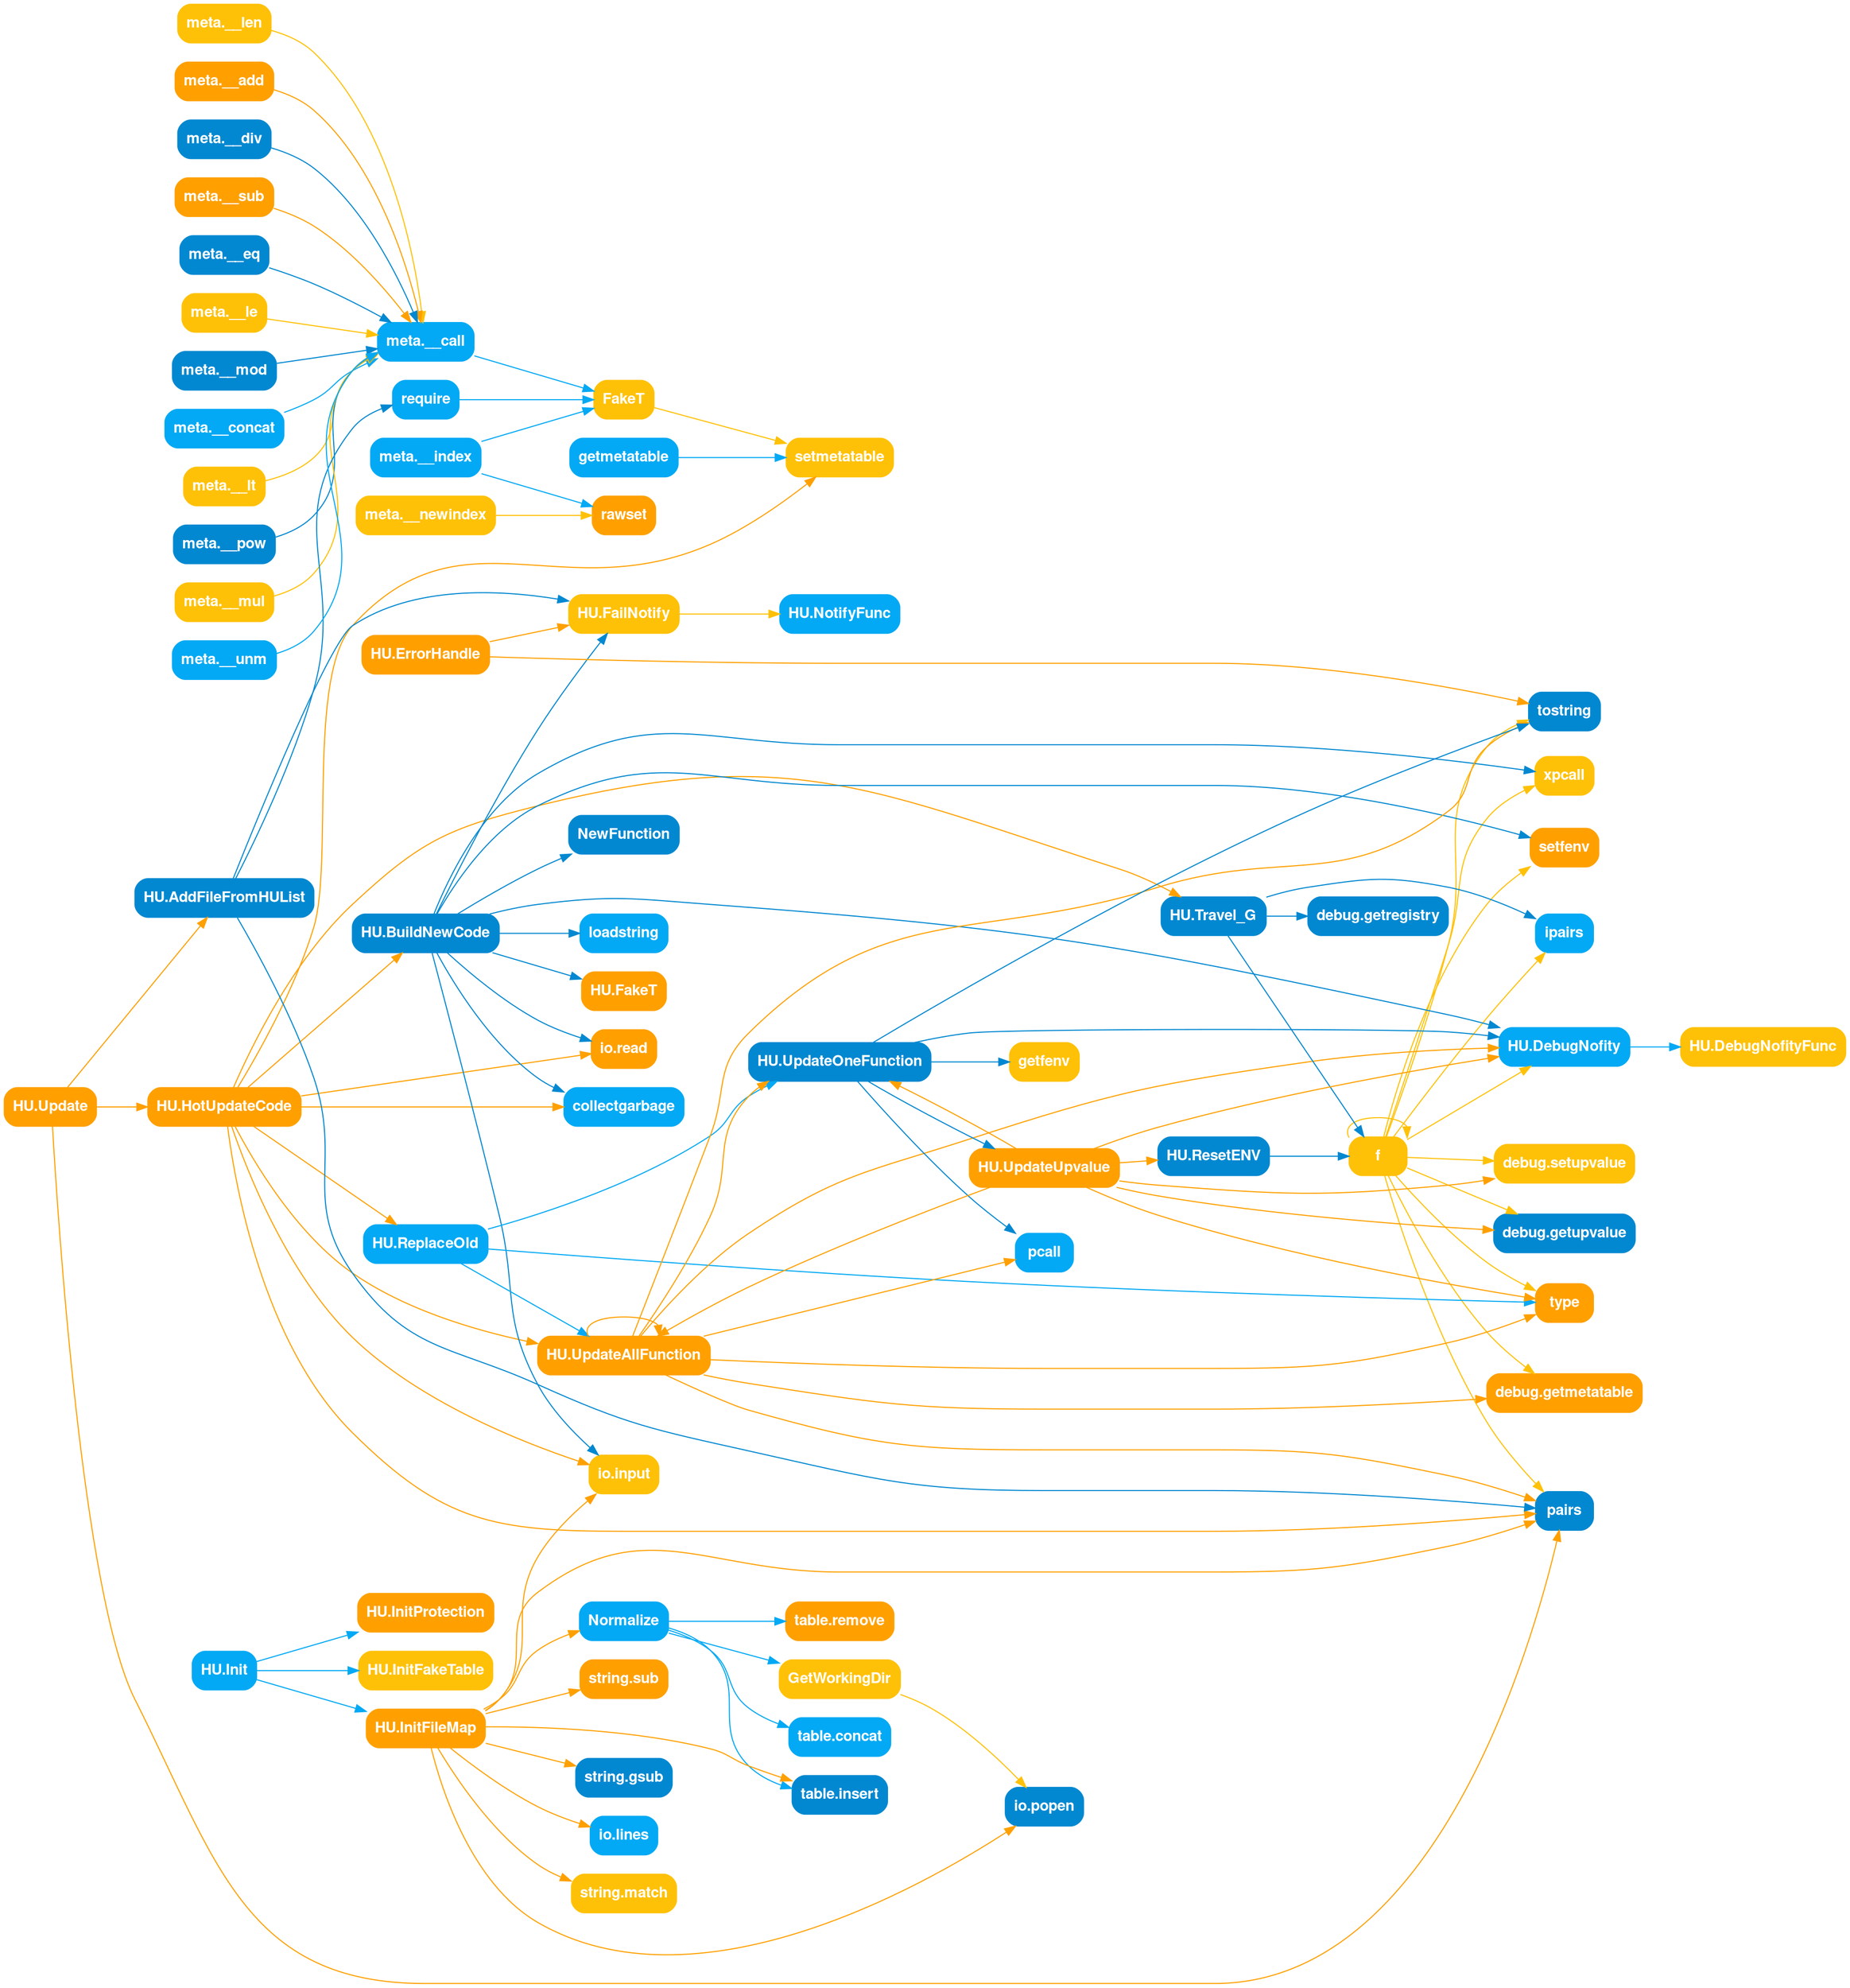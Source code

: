 digraph g {
rankdir=LR;
node [peripheries=1 fontname="helvetica bold" fontcolor="#ffffff"];
"meta.__eq" -> "meta.__call" [color="#0288d1"];
"meta.__eq" [color="#0288d1" shape="box" style="rounded,filled"];
"meta.__call" [color="#03a9f4" shape="box" style="rounded,filled"];
f -> type [color="#ffc107"];
f [color="#ffc107" shape="box" style="rounded,filled"];
type [color="#ffa000" shape="box" style="rounded,filled"];
f -> "debug.getupvalue" [color="#ffc107"];
f [color="#ffc107" shape="box" style="rounded,filled"];
"debug.getupvalue" [color="#0288d1" shape="box" style="rounded,filled"];
f -> ipairs [color="#ffc107"];
f [color="#ffc107" shape="box" style="rounded,filled"];
ipairs [color="#03a9f4" shape="box" style="rounded,filled"];
f -> "debug.setupvalue" [color="#ffc107"];
f [color="#ffc107" shape="box" style="rounded,filled"];
"debug.setupvalue" [color="#ffc107" shape="box" style="rounded,filled"];
f -> f [color="#ffc107"];
f [color="#ffc107" shape="box" style="rounded,filled"];
f [color="#ffc107" shape="box" style="rounded,filled"];
f -> "debug.getmetatable" [color="#ffc107"];
f [color="#ffc107" shape="box" style="rounded,filled"];
"debug.getmetatable" [color="#ffa000" shape="box" style="rounded,filled"];
f -> pairs [color="#ffc107"];
f [color="#ffc107" shape="box" style="rounded,filled"];
pairs [color="#0288d1" shape="box" style="rounded,filled"];
f -> "HU.DebugNofity" [color="#ffc107"];
f [color="#ffc107" shape="box" style="rounded,filled"];
"HU.DebugNofity" [color="#03a9f4" shape="box" style="rounded,filled"];
f -> xpcall [color="#ffc107"];
f [color="#ffc107" shape="box" style="rounded,filled"];
xpcall [color="#ffc107" shape="box" style="rounded,filled"];
f -> setfenv [color="#ffc107"];
f [color="#ffc107" shape="box" style="rounded,filled"];
setfenv [color="#ffa000" shape="box" style="rounded,filled"];
f -> tostring [color="#ffc107"];
f [color="#ffc107" shape="box" style="rounded,filled"];
tostring [color="#0288d1" shape="box" style="rounded,filled"];
Normalize -> GetWorkingDir [color="#03a9f4"];
Normalize [color="#03a9f4" shape="box" style="rounded,filled"];
GetWorkingDir [color="#ffc107" shape="box" style="rounded,filled"];
Normalize -> "table.remove" [color="#03a9f4"];
Normalize [color="#03a9f4" shape="box" style="rounded,filled"];
"table.remove" [color="#ffa000" shape="box" style="rounded,filled"];
Normalize -> "table.insert" [color="#03a9f4"];
Normalize [color="#03a9f4" shape="box" style="rounded,filled"];
"table.insert" [color="#0288d1" shape="box" style="rounded,filled"];
Normalize -> "table.concat" [color="#03a9f4"];
Normalize [color="#03a9f4" shape="box" style="rounded,filled"];
"table.concat" [color="#03a9f4" shape="box" style="rounded,filled"];
"meta.__le" -> "meta.__call" [color="#ffc107"];
"meta.__le" [color="#ffc107" shape="box" style="rounded,filled"];
"meta.__call" [color="#03a9f4" shape="box" style="rounded,filled"];
"HU.HotUpdateCode" -> "HU.BuildNewCode" [color="#ffa000"];
"HU.HotUpdateCode" [color="#ffa000" shape="box" style="rounded,filled"];
"HU.BuildNewCode" [color="#0288d1" shape="box" style="rounded,filled"];
"HU.HotUpdateCode" -> "HU.ReplaceOld" [color="#ffa000"];
"HU.HotUpdateCode" [color="#ffa000" shape="box" style="rounded,filled"];
"HU.ReplaceOld" [color="#03a9f4" shape="box" style="rounded,filled"];
"HU.HotUpdateCode" -> pairs [color="#ffa000"];
"HU.HotUpdateCode" [color="#ffa000" shape="box" style="rounded,filled"];
pairs [color="#0288d1" shape="box" style="rounded,filled"];
"HU.HotUpdateCode" -> setmetatable [color="#ffa000"];
"HU.HotUpdateCode" [color="#ffa000" shape="box" style="rounded,filled"];
setmetatable [color="#ffc107" shape="box" style="rounded,filled"];
"HU.HotUpdateCode" -> "HU.UpdateAllFunction" [color="#ffa000"];
"HU.HotUpdateCode" [color="#ffa000" shape="box" style="rounded,filled"];
"HU.UpdateAllFunction" [color="#ffa000" shape="box" style="rounded,filled"];
"HU.HotUpdateCode" -> "HU.Travel_G" [color="#ffa000"];
"HU.HotUpdateCode" [color="#ffa000" shape="box" style="rounded,filled"];
"HU.Travel_G" [color="#0288d1" shape="box" style="rounded,filled"];
"HU.HotUpdateCode" -> collectgarbage [color="#ffa000"];
"HU.HotUpdateCode" [color="#ffa000" shape="box" style="rounded,filled"];
collectgarbage [color="#03a9f4" shape="box" style="rounded,filled"];
"HU.HotUpdateCode" -> "io.input" [color="#ffa000"];
"HU.HotUpdateCode" [color="#ffa000" shape="box" style="rounded,filled"];
"io.input" [color="#ffc107" shape="box" style="rounded,filled"];
"HU.HotUpdateCode" -> "io.read" [color="#ffa000"];
"HU.HotUpdateCode" [color="#ffa000" shape="box" style="rounded,filled"];
"io.read" [color="#ffa000" shape="box" style="rounded,filled"];
"HU.UpdateOneFunction" -> tostring [color="#0288d1"];
"HU.UpdateOneFunction" [color="#0288d1" shape="box" style="rounded,filled"];
tostring [color="#0288d1" shape="box" style="rounded,filled"];
"HU.UpdateOneFunction" -> "HU.DebugNofity" [color="#0288d1"];
"HU.UpdateOneFunction" [color="#0288d1" shape="box" style="rounded,filled"];
"HU.DebugNofity" [color="#03a9f4" shape="box" style="rounded,filled"];
"HU.UpdateOneFunction" -> pcall [color="#0288d1"];
"HU.UpdateOneFunction" [color="#0288d1" shape="box" style="rounded,filled"];
pcall [color="#03a9f4" shape="box" style="rounded,filled"];
"HU.UpdateOneFunction" -> getfenv [color="#0288d1"];
"HU.UpdateOneFunction" [color="#0288d1" shape="box" style="rounded,filled"];
getfenv [color="#ffc107" shape="box" style="rounded,filled"];
"HU.UpdateOneFunction" -> "HU.UpdateUpvalue" [color="#0288d1"];
"HU.UpdateOneFunction" [color="#0288d1" shape="box" style="rounded,filled"];
"HU.UpdateUpvalue" [color="#ffa000" shape="box" style="rounded,filled"];
"meta.__mod" -> "meta.__call" [color="#0288d1"];
"meta.__mod" [color="#0288d1" shape="box" style="rounded,filled"];
"meta.__call" [color="#03a9f4" shape="box" style="rounded,filled"];
"meta.__concat" -> "meta.__call" [color="#03a9f4"];
"meta.__concat" [color="#03a9f4" shape="box" style="rounded,filled"];
"meta.__call" [color="#03a9f4" shape="box" style="rounded,filled"];
"meta.__lt" -> "meta.__call" [color="#ffc107"];
"meta.__lt" [color="#ffc107" shape="box" style="rounded,filled"];
"meta.__call" [color="#03a9f4" shape="box" style="rounded,filled"];
"HU.InitFileMap" -> pairs [color="#ffa000"];
"HU.InitFileMap" [color="#ffa000" shape="box" style="rounded,filled"];
pairs [color="#0288d1" shape="box" style="rounded,filled"];
"HU.InitFileMap" -> Normalize [color="#ffa000"];
"HU.InitFileMap" [color="#ffa000" shape="box" style="rounded,filled"];
Normalize [color="#03a9f4" shape="box" style="rounded,filled"];
"HU.InitFileMap" -> "io.popen" [color="#ffa000"];
"HU.InitFileMap" [color="#ffa000" shape="box" style="rounded,filled"];
"io.popen" [color="#0288d1" shape="box" style="rounded,filled"];
"HU.InitFileMap" -> "io.input" [color="#ffa000"];
"HU.InitFileMap" [color="#ffa000" shape="box" style="rounded,filled"];
"io.input" [color="#ffc107" shape="box" style="rounded,filled"];
"HU.InitFileMap" -> "io.lines" [color="#ffa000"];
"HU.InitFileMap" [color="#ffa000" shape="box" style="rounded,filled"];
"io.lines" [color="#03a9f4" shape="box" style="rounded,filled"];
"HU.InitFileMap" -> "string.match" [color="#ffa000"];
"HU.InitFileMap" [color="#ffa000" shape="box" style="rounded,filled"];
"string.match" [color="#ffc107" shape="box" style="rounded,filled"];
"HU.InitFileMap" -> "string.sub" [color="#ffa000"];
"HU.InitFileMap" [color="#ffa000" shape="box" style="rounded,filled"];
"string.sub" [color="#ffa000" shape="box" style="rounded,filled"];
"HU.InitFileMap" -> "string.gsub" [color="#ffa000"];
"HU.InitFileMap" [color="#ffa000" shape="box" style="rounded,filled"];
"string.gsub" [color="#0288d1" shape="box" style="rounded,filled"];
"HU.InitFileMap" -> "table.insert" [color="#ffa000"];
"HU.InitFileMap" [color="#ffa000" shape="box" style="rounded,filled"];
"table.insert" [color="#0288d1" shape="box" style="rounded,filled"];
"meta.__index" -> FakeT [color="#03a9f4"];
"meta.__index" [color="#03a9f4" shape="box" style="rounded,filled"];
FakeT [color="#ffc107" shape="box" style="rounded,filled"];
"meta.__index" -> rawset [color="#03a9f4"];
"meta.__index" [color="#03a9f4" shape="box" style="rounded,filled"];
rawset [color="#ffa000" shape="box" style="rounded,filled"];
"HU.Travel_G" -> f [color="#0288d1"];
"HU.Travel_G" [color="#0288d1" shape="box" style="rounded,filled"];
f [color="#ffc107" shape="box" style="rounded,filled"];
"HU.Travel_G" -> "debug.getregistry" [color="#0288d1"];
"HU.Travel_G" [color="#0288d1" shape="box" style="rounded,filled"];
"debug.getregistry" [color="#0288d1" shape="box" style="rounded,filled"];
"HU.Travel_G" -> ipairs [color="#0288d1"];
"HU.Travel_G" [color="#0288d1" shape="box" style="rounded,filled"];
ipairs [color="#03a9f4" shape="box" style="rounded,filled"];
FakeT -> setmetatable [color="#ffc107"];
FakeT [color="#ffc107" shape="box" style="rounded,filled"];
setmetatable [color="#ffc107" shape="box" style="rounded,filled"];
"HU.BuildNewCode" -> "io.input" [color="#0288d1"];
"HU.BuildNewCode" [color="#0288d1" shape="box" style="rounded,filled"];
"io.input" [color="#ffc107" shape="box" style="rounded,filled"];
"HU.BuildNewCode" -> "io.read" [color="#0288d1"];
"HU.BuildNewCode" [color="#0288d1" shape="box" style="rounded,filled"];
"io.read" [color="#ffa000" shape="box" style="rounded,filled"];
"HU.BuildNewCode" -> "HU.DebugNofity" [color="#0288d1"];
"HU.BuildNewCode" [color="#0288d1" shape="box" style="rounded,filled"];
"HU.DebugNofity" [color="#03a9f4" shape="box" style="rounded,filled"];
"HU.BuildNewCode" -> loadstring [color="#0288d1"];
"HU.BuildNewCode" [color="#0288d1" shape="box" style="rounded,filled"];
loadstring [color="#03a9f4" shape="box" style="rounded,filled"];
"HU.BuildNewCode" -> "HU.FailNotify" [color="#0288d1"];
"HU.BuildNewCode" [color="#0288d1" shape="box" style="rounded,filled"];
"HU.FailNotify" [color="#ffc107" shape="box" style="rounded,filled"];
"HU.BuildNewCode" -> collectgarbage [color="#0288d1"];
"HU.BuildNewCode" [color="#0288d1" shape="box" style="rounded,filled"];
collectgarbage [color="#03a9f4" shape="box" style="rounded,filled"];
"HU.BuildNewCode" -> "HU.FakeT" [color="#0288d1"];
"HU.BuildNewCode" [color="#0288d1" shape="box" style="rounded,filled"];
"HU.FakeT" [color="#ffa000" shape="box" style="rounded,filled"];
"HU.BuildNewCode" -> setfenv [color="#0288d1"];
"HU.BuildNewCode" [color="#0288d1" shape="box" style="rounded,filled"];
setfenv [color="#ffa000" shape="box" style="rounded,filled"];
"HU.BuildNewCode" -> xpcall [color="#0288d1"];
"HU.BuildNewCode" [color="#0288d1" shape="box" style="rounded,filled"];
xpcall [color="#ffc107" shape="box" style="rounded,filled"];
"HU.BuildNewCode" -> NewFunction [color="#0288d1"];
"HU.BuildNewCode" [color="#0288d1" shape="box" style="rounded,filled"];
NewFunction [color="#0288d1" shape="box" style="rounded,filled"];
"HU.FailNotify" -> "HU.NotifyFunc" [color="#ffc107"];
"HU.FailNotify" [color="#ffc107" shape="box" style="rounded,filled"];
"HU.NotifyFunc" [color="#03a9f4" shape="box" style="rounded,filled"];
"HU.DebugNofity" -> "HU.DebugNofityFunc" [color="#03a9f4"];
"HU.DebugNofity" [color="#03a9f4" shape="box" style="rounded,filled"];
"HU.DebugNofityFunc" [color="#ffc107" shape="box" style="rounded,filled"];
"HU.ErrorHandle" -> "HU.FailNotify" [color="#ffa000"];
"HU.ErrorHandle" [color="#ffa000" shape="box" style="rounded,filled"];
"HU.FailNotify" [color="#ffc107" shape="box" style="rounded,filled"];
"HU.ErrorHandle" -> tostring [color="#ffa000"];
"HU.ErrorHandle" [color="#ffa000" shape="box" style="rounded,filled"];
tostring [color="#0288d1" shape="box" style="rounded,filled"];
"meta.__pow" -> "meta.__call" [color="#0288d1"];
"meta.__pow" [color="#0288d1" shape="box" style="rounded,filled"];
"meta.__call" [color="#03a9f4" shape="box" style="rounded,filled"];
getmetatable -> setmetatable [color="#03a9f4"];
getmetatable [color="#03a9f4" shape="box" style="rounded,filled"];
setmetatable [color="#ffc107" shape="box" style="rounded,filled"];
"meta.__mul" -> "meta.__call" [color="#ffc107"];
"meta.__mul" [color="#ffc107" shape="box" style="rounded,filled"];
"meta.__call" [color="#03a9f4" shape="box" style="rounded,filled"];
GetWorkingDir -> "io.popen" [color="#ffc107"];
GetWorkingDir [color="#ffc107" shape="box" style="rounded,filled"];
"io.popen" [color="#0288d1" shape="box" style="rounded,filled"];
"HU.Update" -> "HU.AddFileFromHUList" [color="#ffa000"];
"HU.Update" [color="#ffa000" shape="box" style="rounded,filled"];
"HU.AddFileFromHUList" [color="#0288d1" shape="box" style="rounded,filled"];
"HU.Update" -> pairs [color="#ffa000"];
"HU.Update" [color="#ffa000" shape="box" style="rounded,filled"];
pairs [color="#0288d1" shape="box" style="rounded,filled"];
"HU.Update" -> "HU.HotUpdateCode" [color="#ffa000"];
"HU.Update" [color="#ffa000" shape="box" style="rounded,filled"];
"HU.HotUpdateCode" [color="#ffa000" shape="box" style="rounded,filled"];
"HU.Init" -> "HU.InitFileMap" [color="#03a9f4"];
"HU.Init" [color="#03a9f4" shape="box" style="rounded,filled"];
"HU.InitFileMap" [color="#ffa000" shape="box" style="rounded,filled"];
"HU.Init" -> "HU.InitFakeTable" [color="#03a9f4"];
"HU.Init" [color="#03a9f4" shape="box" style="rounded,filled"];
"HU.InitFakeTable" [color="#ffc107" shape="box" style="rounded,filled"];
"HU.Init" -> "HU.InitProtection" [color="#03a9f4"];
"HU.Init" [color="#03a9f4" shape="box" style="rounded,filled"];
"HU.InitProtection" [color="#ffa000" shape="box" style="rounded,filled"];
"HU.ResetENV" -> f [color="#0288d1"];
"HU.ResetENV" [color="#0288d1" shape="box" style="rounded,filled"];
f [color="#ffc107" shape="box" style="rounded,filled"];
"meta.__unm" -> "meta.__call" [color="#03a9f4"];
"meta.__unm" [color="#03a9f4" shape="box" style="rounded,filled"];
"meta.__call" [color="#03a9f4" shape="box" style="rounded,filled"];
"meta.__len" -> "meta.__call" [color="#ffc107"];
"meta.__len" [color="#ffc107" shape="box" style="rounded,filled"];
"meta.__call" [color="#03a9f4" shape="box" style="rounded,filled"];
"meta.__add" -> "meta.__call" [color="#ffa000"];
"meta.__add" [color="#ffa000" shape="box" style="rounded,filled"];
"meta.__call" [color="#03a9f4" shape="box" style="rounded,filled"];
"meta.__div" -> "meta.__call" [color="#0288d1"];
"meta.__div" [color="#0288d1" shape="box" style="rounded,filled"];
"meta.__call" [color="#03a9f4" shape="box" style="rounded,filled"];
"HU.ReplaceOld" -> type [color="#03a9f4"];
"HU.ReplaceOld" [color="#03a9f4" shape="box" style="rounded,filled"];
type [color="#ffa000" shape="box" style="rounded,filled"];
"HU.ReplaceOld" -> "HU.UpdateAllFunction" [color="#03a9f4"];
"HU.ReplaceOld" [color="#03a9f4" shape="box" style="rounded,filled"];
"HU.UpdateAllFunction" [color="#ffa000" shape="box" style="rounded,filled"];
"HU.ReplaceOld" -> "HU.UpdateOneFunction" [color="#03a9f4"];
"HU.ReplaceOld" [color="#03a9f4" shape="box" style="rounded,filled"];
"HU.UpdateOneFunction" [color="#0288d1" shape="box" style="rounded,filled"];
require -> FakeT [color="#03a9f4"];
require [color="#03a9f4" shape="box" style="rounded,filled"];
FakeT [color="#ffc107" shape="box" style="rounded,filled"];
"HU.UpdateUpvalue" -> "HU.DebugNofity" [color="#ffa000"];
"HU.UpdateUpvalue" [color="#ffa000" shape="box" style="rounded,filled"];
"HU.DebugNofity" [color="#03a9f4" shape="box" style="rounded,filled"];
"HU.UpdateUpvalue" -> "debug.getupvalue" [color="#ffa000"];
"HU.UpdateUpvalue" [color="#ffa000" shape="box" style="rounded,filled"];
"debug.getupvalue" [color="#0288d1" shape="box" style="rounded,filled"];
"HU.UpdateUpvalue" -> type [color="#ffa000"];
"HU.UpdateUpvalue" [color="#ffa000" shape="box" style="rounded,filled"];
type [color="#ffa000" shape="box" style="rounded,filled"];
"HU.UpdateUpvalue" -> "debug.setupvalue" [color="#ffa000"];
"HU.UpdateUpvalue" [color="#ffa000" shape="box" style="rounded,filled"];
"debug.setupvalue" [color="#ffc107" shape="box" style="rounded,filled"];
"HU.UpdateUpvalue" -> "HU.UpdateOneFunction" [color="#ffa000"];
"HU.UpdateUpvalue" [color="#ffa000" shape="box" style="rounded,filled"];
"HU.UpdateOneFunction" [color="#0288d1" shape="box" style="rounded,filled"];
"HU.UpdateUpvalue" -> "HU.UpdateAllFunction" [color="#ffa000"];
"HU.UpdateUpvalue" [color="#ffa000" shape="box" style="rounded,filled"];
"HU.UpdateAllFunction" [color="#ffa000" shape="box" style="rounded,filled"];
"HU.UpdateUpvalue" -> "HU.ResetENV" [color="#ffa000"];
"HU.UpdateUpvalue" [color="#ffa000" shape="box" style="rounded,filled"];
"HU.ResetENV" [color="#0288d1" shape="box" style="rounded,filled"];
"HU.UpdateAllFunction" -> tostring [color="#ffa000"];
"HU.UpdateAllFunction" [color="#ffa000" shape="box" style="rounded,filled"];
tostring [color="#0288d1" shape="box" style="rounded,filled"];
"HU.UpdateAllFunction" -> "HU.DebugNofity" [color="#ffa000"];
"HU.UpdateAllFunction" [color="#ffa000" shape="box" style="rounded,filled"];
"HU.DebugNofity" [color="#03a9f4" shape="box" style="rounded,filled"];
"HU.UpdateAllFunction" -> pairs [color="#ffa000"];
"HU.UpdateAllFunction" [color="#ffa000" shape="box" style="rounded,filled"];
pairs [color="#0288d1" shape="box" style="rounded,filled"];
"HU.UpdateAllFunction" -> type [color="#ffa000"];
"HU.UpdateAllFunction" [color="#ffa000" shape="box" style="rounded,filled"];
type [color="#ffa000" shape="box" style="rounded,filled"];
"HU.UpdateAllFunction" -> "HU.UpdateOneFunction" [color="#ffa000"];
"HU.UpdateAllFunction" [color="#ffa000" shape="box" style="rounded,filled"];
"HU.UpdateOneFunction" [color="#0288d1" shape="box" style="rounded,filled"];
"HU.UpdateAllFunction" -> "HU.UpdateAllFunction" [color="#ffa000"];
"HU.UpdateAllFunction" [color="#ffa000" shape="box" style="rounded,filled"];
"HU.UpdateAllFunction" [color="#ffa000" shape="box" style="rounded,filled"];
"HU.UpdateAllFunction" -> pcall [color="#ffa000"];
"HU.UpdateAllFunction" [color="#ffa000" shape="box" style="rounded,filled"];
pcall [color="#03a9f4" shape="box" style="rounded,filled"];
"HU.UpdateAllFunction" -> "debug.getmetatable" [color="#ffa000"];
"HU.UpdateAllFunction" [color="#ffa000" shape="box" style="rounded,filled"];
"debug.getmetatable" [color="#ffa000" shape="box" style="rounded,filled"];
"meta.__newindex" -> rawset [color="#ffc107"];
"meta.__newindex" [color="#ffc107" shape="box" style="rounded,filled"];
rawset [color="#ffa000" shape="box" style="rounded,filled"];
"HU.AddFileFromHUList" -> require [color="#0288d1"];
"HU.AddFileFromHUList" [color="#0288d1" shape="box" style="rounded,filled"];
require [color="#03a9f4" shape="box" style="rounded,filled"];
"HU.AddFileFromHUList" -> pairs [color="#0288d1"];
"HU.AddFileFromHUList" [color="#0288d1" shape="box" style="rounded,filled"];
pairs [color="#0288d1" shape="box" style="rounded,filled"];
"HU.AddFileFromHUList" -> "HU.FailNotify" [color="#0288d1"];
"HU.AddFileFromHUList" [color="#0288d1" shape="box" style="rounded,filled"];
"HU.FailNotify" [color="#ffc107" shape="box" style="rounded,filled"];
"meta.__sub" -> "meta.__call" [color="#ffa000"];
"meta.__sub" [color="#ffa000" shape="box" style="rounded,filled"];
"meta.__call" [color="#03a9f4" shape="box" style="rounded,filled"];
"meta.__call" -> FakeT [color="#03a9f4"];
"meta.__call" [color="#03a9f4" shape="box" style="rounded,filled"];
FakeT [color="#ffc107" shape="box" style="rounded,filled"];
}
